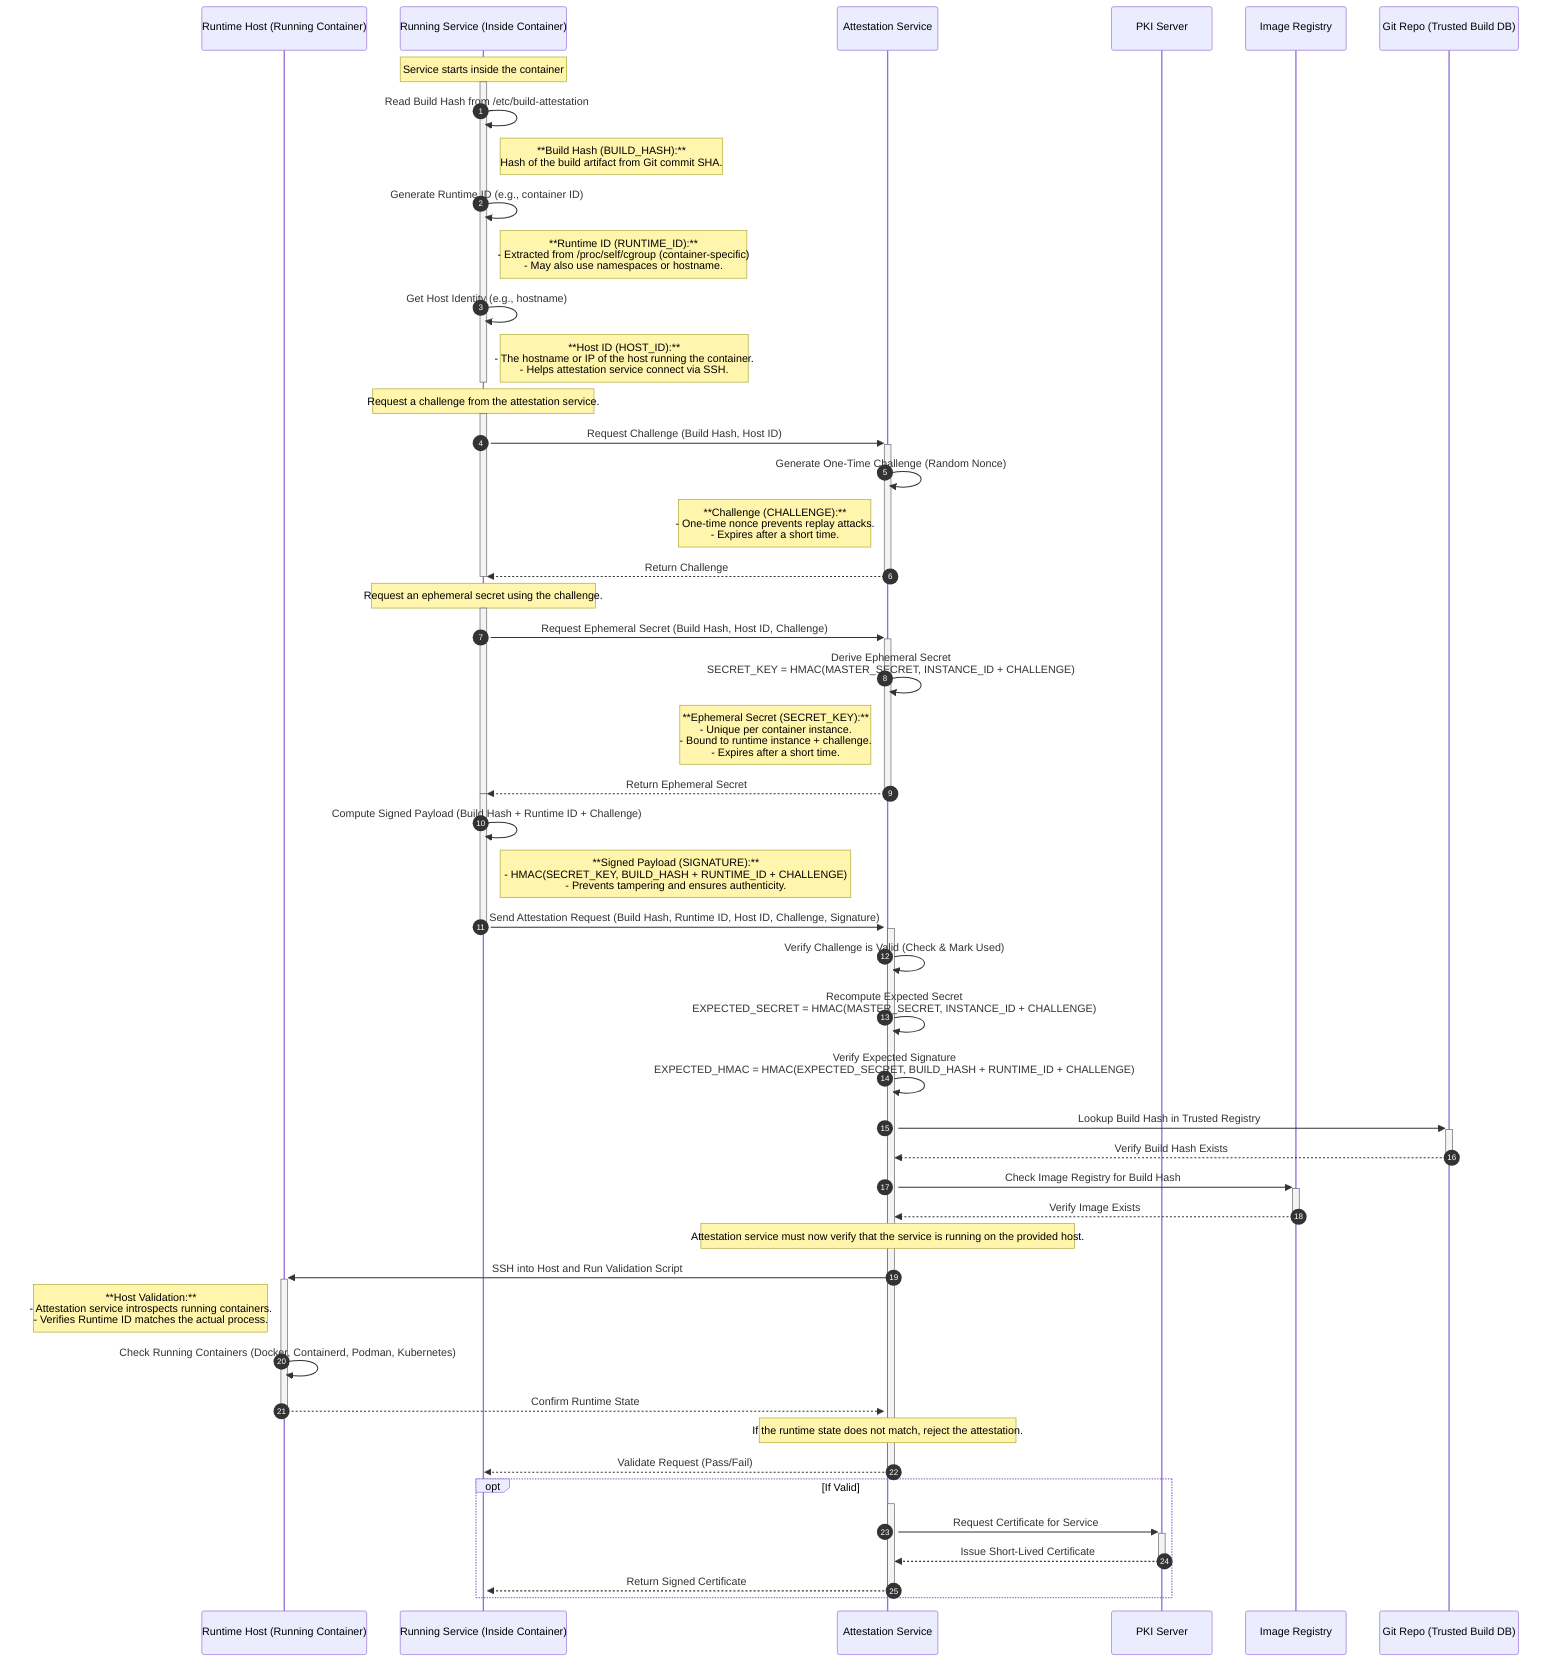sequenceDiagram
    autonumber
    participant Host as Runtime Host (Running Container)
    participant Service as Running Service (Inside Container)
    participant Attestation as Attestation Service
    participant PKI as PKI Server
    participant Registry as Image Registry
    participant Git as Git Repo (Trusted Build DB)

    note over Service: Service starts inside the container

    activate Service
    Service->>Service: Read Build Hash from /etc/build-attestation
    note right of Service: **Build Hash (BUILD_HASH):**<br>Hash of the build artifact from Git commit SHA.
    
    Service->>Service: Generate Runtime ID (e.g., container ID)
    note right of Service: **Runtime ID (RUNTIME_ID):**<br>- Extracted from /proc/self/cgroup (container-specific)<br>- May also use namespaces or hostname.

    Service->>Service: Get Host Identity (e.g., hostname)
    note right of Service: **Host ID (HOST_ID):**<br>- The hostname or IP of the host running the container.<br>- Helps attestation service connect via SSH.

    deactivate Service

    note over Service: Request a challenge from the attestation service.

    activate Service
    Service->>+Attestation: Request Challenge (Build Hash, Host ID)
    Attestation->>Attestation: Generate One-Time Challenge (Random Nonce)
    note left of Attestation: **Challenge (CHALLENGE):**<br>- One-time nonce prevents replay attacks.<br>- Expires after a short time.
    Attestation-->>-Service: Return Challenge
    deactivate Service

    note over Service: Request an ephemeral secret using the challenge.

    activate Service
    Service->>+Attestation: Request Ephemeral Secret (Build Hash, Host ID, Challenge)
    Attestation->>Attestation: Derive Ephemeral Secret<br>SECRET_KEY = HMAC(MASTER_SECRET, INSTANCE_ID + CHALLENGE)
    note left of Attestation: **Ephemeral Secret (SECRET_KEY):**<br>- Unique per container instance.<br>- Bound to runtime instance + challenge.<br>- Expires after a short time.
    Attestation-->>-Service: Return Ephemeral Secret
    deactivate Service

    activate Service
    Service->>Service: Compute Signed Payload (Build Hash + Runtime ID + Challenge)
    note right of Service: **Signed Payload (SIGNATURE):**<br>- HMAC(SECRET_KEY, BUILD_HASH + RUNTIME_ID + CHALLENGE)<br>- Prevents tampering and ensures authenticity.

    Service->>+Attestation: Send Attestation Request (Build Hash, Runtime ID, Host ID, Challenge, Signature)
    deactivate Service

    activate Attestation
    Attestation->>Attestation: Verify Challenge is Valid (Check & Mark Used)
    Attestation->>Attestation: Recompute Expected Secret<br>EXPECTED_SECRET = HMAC(MASTER_SECRET, INSTANCE_ID + CHALLENGE)
    Attestation->>Attestation: Verify Expected Signature<br>EXPECTED_HMAC = HMAC(EXPECTED_SECRET, BUILD_HASH + RUNTIME_ID + CHALLENGE)

    Attestation->>+Git: Lookup Build Hash in Trusted Registry
    Git-->>-Attestation: Verify Build Hash Exists

    Attestation->>+Registry: Check Image Registry for Build Hash
    Registry-->>-Attestation: Verify Image Exists

    note over Attestation: Attestation service must now verify that the service is running on the provided host.

    Attestation->>+Host: SSH into Host and Run Validation Script
    note left of Host: **Host Validation:**<br>- Attestation service introspects running containers.<br>- Verifies Runtime ID matches the actual process.

    Host->>Host: Check Running Containers (Docker, Containerd, Podman, Kubernetes)
    Host-->>-Attestation: Confirm Runtime State

    note over Attestation: If the runtime state does not match, reject the attestation.

    Attestation-->>Service: Validate Request (Pass/Fail)
    deactivate Attestation

    opt If Valid
        activate Attestation
        Attestation->>+PKI: Request Certificate for Service
        PKI-->>-Attestation: Issue Short-Lived Certificate
        Attestation-->>+Service: Return Signed Certificate
        deactivate Attestation
    end